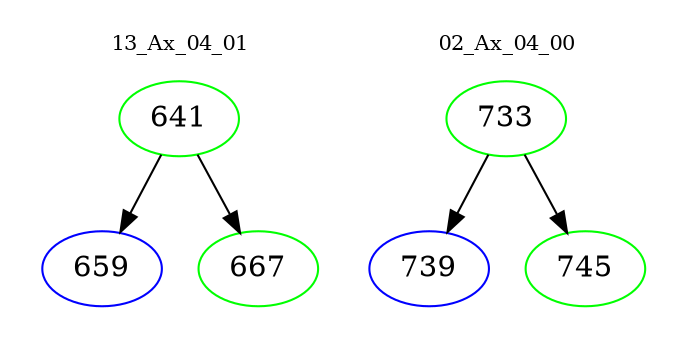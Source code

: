 digraph{
subgraph cluster_0 {
color = white
label = "13_Ax_04_01";
fontsize=10;
T0_641 [label="641", color="green"]
T0_641 -> T0_659 [color="black"]
T0_659 [label="659", color="blue"]
T0_641 -> T0_667 [color="black"]
T0_667 [label="667", color="green"]
}
subgraph cluster_1 {
color = white
label = "02_Ax_04_00";
fontsize=10;
T1_733 [label="733", color="green"]
T1_733 -> T1_739 [color="black"]
T1_739 [label="739", color="blue"]
T1_733 -> T1_745 [color="black"]
T1_745 [label="745", color="green"]
}
}
